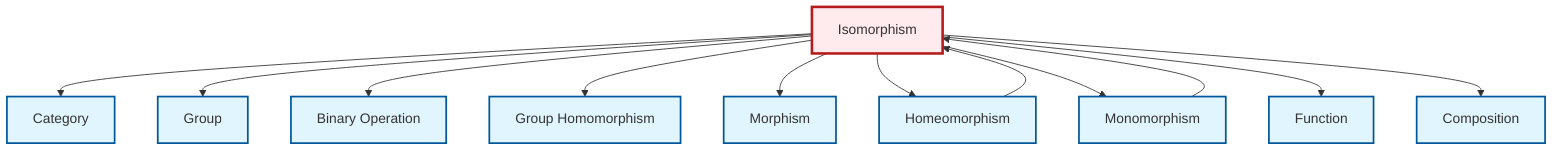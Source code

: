 graph TD
    classDef definition fill:#e1f5fe,stroke:#01579b,stroke-width:2px
    classDef theorem fill:#f3e5f5,stroke:#4a148c,stroke-width:2px
    classDef axiom fill:#fff3e0,stroke:#e65100,stroke-width:2px
    classDef example fill:#e8f5e9,stroke:#1b5e20,stroke-width:2px
    classDef current fill:#ffebee,stroke:#b71c1c,stroke-width:3px
    def-isomorphism["Isomorphism"]:::definition
    def-composition["Composition"]:::definition
    def-monomorphism["Monomorphism"]:::definition
    def-category["Category"]:::definition
    def-group["Group"]:::definition
    def-binary-operation["Binary Operation"]:::definition
    def-function["Function"]:::definition
    def-homomorphism["Group Homomorphism"]:::definition
    def-morphism["Morphism"]:::definition
    def-homeomorphism["Homeomorphism"]:::definition
    def-isomorphism --> def-category
    def-isomorphism --> def-group
    def-isomorphism --> def-binary-operation
    def-isomorphism --> def-homomorphism
    def-monomorphism --> def-isomorphism
    def-homeomorphism --> def-isomorphism
    def-isomorphism --> def-morphism
    def-isomorphism --> def-homeomorphism
    def-isomorphism --> def-monomorphism
    def-isomorphism --> def-function
    def-isomorphism --> def-composition
    class def-isomorphism current